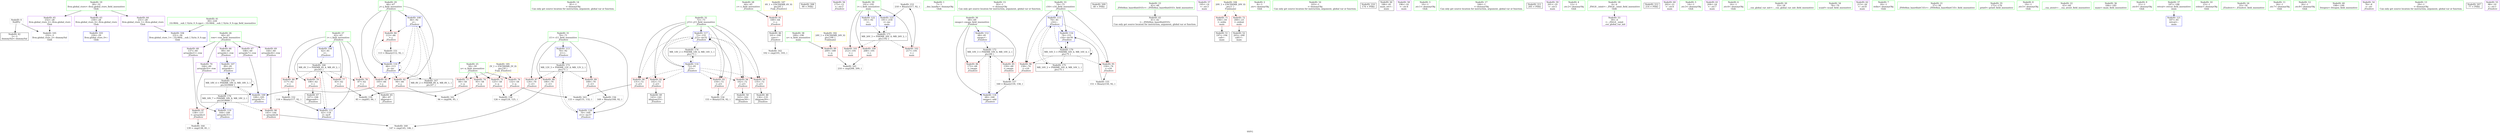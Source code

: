 digraph "SVFG" {
	label="SVFG";

	Node0x5560f053b040 [shape=record,color=grey,label="{NodeID: 0\nNullPtr}"];
	Node0x5560f053b040 -> Node0x5560f0553330[style=solid];
	Node0x5560f053b040 -> Node0x5560f0554020[style=solid];
	Node0x5560f0553940 [shape=record,color=red,label="{NodeID: 97\n138\<--137\n\<--arrayidx21\n_Z5solvev\n}"];
	Node0x5560f0553940 -> Node0x5560f055bf70[style=solid];
	Node0x5560f0551b10 [shape=record,color=green,label="{NodeID: 14\n81\<--1\n\<--dummyObj\nCan only get source location for instruction, argument, global var or function.}"];
	Node0x5560f0554530 [shape=record,color=blue,label="{NodeID: 111\n62\<--118\ni\<--inc9\n_Z5solvev\n}"];
	Node0x5560f0554530 -> Node0x5560f0560dc0[style=dashed];
	Node0x5560f05526e0 [shape=record,color=green,label="{NodeID: 28\n64\<--65\nc\<--c_field_insensitive\n_Z5solvev\n}"];
	Node0x5560f05526e0 -> Node0x5560f05563f0[style=solid];
	Node0x5560f0570480 [shape=record,color=black,label="{NodeID: 208\n99 = PHI()\n}"];
	Node0x5560f0553330 [shape=record,color=black,label="{NodeID: 42\n2\<--3\ndummyVal\<--dummyVal\n}"];
	Node0x5560f0554f10 [shape=record,color=purple,label="{NodeID: 56\n173\<--12\n\<--.str.2\n_Z5solvev\n}"];
	Node0x5560f055aef0 [shape=record,color=grey,label="{NodeID: 153\n218 = Binary(217, 92, )\n}"];
	Node0x5560f055aef0 -> Node0x5560f05596c0[style=solid];
	Node0x5560f0555b00 [shape=record,color=purple,label="{NodeID: 70\n164\<--60\narrayidx35\<--row\n_Z5solvev\n}"];
	Node0x5560f0555b00 -> Node0x5560f0559380[style=solid];
	Node0x5560f05612c0 [shape=record,color=black,label="{NodeID: 167\nMR_8V_2 = PHI(MR_8V_4, MR_8V_1, )\npts\{67 \}\n}"];
	Node0x5560f05612c0 -> Node0x5560f05542c0[style=dashed];
	Node0x5560f0556660 [shape=record,color=red,label="{NodeID: 84\n112\<--66\n\<--j\n_Z5solvev\n}"];
	Node0x5560f0556660 -> Node0x5560f055abf0[style=solid];
	Node0x5560f053b220 [shape=record,color=green,label="{NodeID: 1\n7\<--1\n__dso_handle\<--dummyObj\nGlob }"];
	Node0x5560f0553a10 [shape=record,color=red,label="{NodeID: 98\n145\<--144\n\<--arrayidx26\n_Z5solvev\n}"];
	Node0x5560f0553a10 -> Node0x5560f055b970[style=solid];
	Node0x5560f0551ba0 [shape=record,color=green,label="{NodeID: 15\n92\<--1\n\<--dummyObj\nCan only get source location for instruction, argument, global var or function.}"];
	Node0x5560f0554600 [shape=record,color=blue,label="{NodeID: 112\n68\<--81\nswaps\<--\n_Z5solvev\n}"];
	Node0x5560f0554600 -> Node0x5560f0562bc0[style=dashed];
	Node0x5560f05527b0 [shape=record,color=green,label="{NodeID: 29\n66\<--67\nj\<--j_field_insensitive\n_Z5solvev\n}"];
	Node0x5560f05527b0 -> Node0x5560f05564c0[style=solid];
	Node0x5560f05527b0 -> Node0x5560f0556590[style=solid];
	Node0x5560f05527b0 -> Node0x5560f0556660[style=solid];
	Node0x5560f05527b0 -> Node0x5560f05542c0[style=solid];
	Node0x5560f05527b0 -> Node0x5560f0554460[style=solid];
	Node0x5560f0570580 [shape=record,color=black,label="{NodeID: 209\n40 = PHI()\n}"];
	Node0x5560f0553430 [shape=record,color=black,label="{NodeID: 43\n41\<--42\n\<--_ZNSt8ios_base4InitD1Ev\nCan only get source location for instruction, argument, global var or function.}"];
	Node0x5560f0554fe0 [shape=record,color=purple,label="{NodeID: 57\n195\<--14\n\<--.str.3\nmain\n}"];
	Node0x5560f055b070 [shape=record,color=grey,label="{NodeID: 154\n155 = Binary(154, 92, )\n}"];
	Node0x5560f055b070 -> Node0x5560f05591e0[style=solid];
	Node0x5560f0555bd0 [shape=record,color=red,label="{NodeID: 71\n194\<--18\n\<--stdin\nmain\n}"];
	Node0x5560f0555bd0 -> Node0x5560f0554b00[style=solid];
	Node0x5560f0556730 [shape=record,color=red,label="{NodeID: 85\n159\<--68\n\<--swaps\n_Z5solvev\n}"];
	Node0x5560f0556730 -> Node0x5560f055b4f0[style=solid];
	Node0x5560f053be00 [shape=record,color=green,label="{NodeID: 2\n8\<--1\n.str\<--dummyObj\nGlob }"];
	Node0x5560f05663e0 [shape=record,color=yellow,style=double,label="{NodeID: 182\n24V_1 = ENCHI(MR_24V_0)\npts\{190 \}\nFun[main]}"];
	Node0x5560f05663e0 -> Node0x5560f0553ae0[style=dashed];
	Node0x5560f0553ae0 [shape=record,color=red,label="{NodeID: 99\n209\<--189\n\<--n\nmain\n}"];
	Node0x5560f0553ae0 -> Node0x5560f055c0f0[style=solid];
	Node0x5560f0551c30 [shape=record,color=green,label="{NodeID: 16\n103\<--1\n\<--dummyObj\nCan only get source location for instruction, argument, global var or function.}"];
	Node0x5560f05546d0 [shape=record,color=blue,label="{NodeID: 113\n70\<--92\ni11\<--\n_Z5solvev\n}"];
	Node0x5560f05546d0 -> Node0x5560f05630c0[style=dashed];
	Node0x5560f0552880 [shape=record,color=green,label="{NodeID: 30\n68\<--69\nswaps\<--swaps_field_insensitive\n_Z5solvev\n}"];
	Node0x5560f0552880 -> Node0x5560f0556730[style=solid];
	Node0x5560f0552880 -> Node0x5560f0556800[style=solid];
	Node0x5560f0552880 -> Node0x5560f0554600[style=solid];
	Node0x5560f0552880 -> Node0x5560f05592b0[style=solid];
	Node0x5560f0570680 [shape=record,color=black,label="{NodeID: 210\n174 = PHI()\n}"];
	Node0x5560f0553530 [shape=record,color=black,label="{NodeID: 44\n186\<--81\nmain_ret\<--\nmain\n}"];
	Node0x5560f05550b0 [shape=record,color=purple,label="{NodeID: 58\n196\<--16\n\<--.str.4\nmain\n}"];
	Node0x5560f055b1f0 [shape=record,color=grey,label="{NodeID: 155\n151 = Binary(150, 92, )\n}"];
	Node0x5560f055b1f0 -> Node0x5560f0559110[style=solid];
	Node0x5560f0555ca0 [shape=record,color=red,label="{NodeID: 72\n200\<--23\n\<--stdout\nmain\n}"];
	Node0x5560f0555ca0 -> Node0x5560f0554bd0[style=solid];
	Node0x5560f0556800 [shape=record,color=red,label="{NodeID: 86\n172\<--68\n\<--swaps\n_Z5solvev\n}"];
	Node0x5560f053b3b0 [shape=record,color=green,label="{NodeID: 3\n10\<--1\n.str.1\<--dummyObj\nGlob }"];
	Node0x5560f0553bb0 [shape=record,color=red,label="{NodeID: 100\n208\<--191\n\<--i\nmain\n}"];
	Node0x5560f0553bb0 -> Node0x5560f055c0f0[style=solid];
	Node0x5560f0551d00 [shape=record,color=green,label="{NodeID: 17\n166\<--1\n\<--dummyObj\nCan only get source location for instruction, argument, global var or function.}"];
	Node0x5560f05547a0 [shape=record,color=blue,label="{NodeID: 114\n72\<--81\nj15\<--\n_Z5solvev\n}"];
	Node0x5560f05547a0 -> Node0x5560f0556b40[style=dashed];
	Node0x5560f05547a0 -> Node0x5560f0556c10[style=dashed];
	Node0x5560f05547a0 -> Node0x5560f0556ce0[style=dashed];
	Node0x5560f05547a0 -> Node0x5560f0556db0[style=dashed];
	Node0x5560f05547a0 -> Node0x5560f0556e80[style=dashed];
	Node0x5560f05547a0 -> Node0x5560f05591e0[style=dashed];
	Node0x5560f05547a0 -> Node0x5560f05635c0[style=dashed];
	Node0x5560f0552950 [shape=record,color=green,label="{NodeID: 31\n70\<--71\ni11\<--i11_field_insensitive\n_Z5solvev\n}"];
	Node0x5560f0552950 -> Node0x5560f05568d0[style=solid];
	Node0x5560f0552950 -> Node0x5560f05569a0[style=solid];
	Node0x5560f0552950 -> Node0x5560f0556a70[style=solid];
	Node0x5560f0552950 -> Node0x5560f05546d0[style=solid];
	Node0x5560f0552950 -> Node0x5560f0559450[style=solid];
	Node0x5560f0570e80 [shape=record,color=black,label="{NodeID: 211\n205 = PHI()\n}"];
	Node0x5560f0553600 [shape=record,color=black,label="{NodeID: 45\n88\<--87\nidxprom\<--\n_Z5solvev\n}"];
	Node0x5560f0555180 [shape=record,color=purple,label="{NodeID: 59\n201\<--19\n\<--.str.5\nmain\n}"];
	Node0x5560f055b370 [shape=record,color=grey,label="{NodeID: 156\n169 = Binary(168, 92, )\n}"];
	Node0x5560f055b370 -> Node0x5560f0559450[style=solid];
	Node0x5560f0555d70 [shape=record,color=red,label="{NodeID: 73\n84\<--58\n\<--n\n_Z5solvev\n}"];
	Node0x5560f0555d70 -> Node0x5560f055b7f0[style=solid];
	Node0x5560f05621c0 [shape=record,color=black,label="{NodeID: 170\nMR_18V_4 = PHI(MR_18V_6, MR_18V_3, )\npts\{610000 \}\n}"];
	Node0x5560f05621c0 -> Node0x5560f05541f0[style=dashed];
	Node0x5560f05621c0 -> Node0x5560f0554390[style=dashed];
	Node0x5560f05621c0 -> Node0x5560f05621c0[style=dashed];
	Node0x5560f05621c0 -> Node0x5560f0563fc0[style=dashed];
	Node0x5560f05568d0 [shape=record,color=red,label="{NodeID: 87\n124\<--70\n\<--i11\n_Z5solvev\n}"];
	Node0x5560f05568d0 -> Node0x5560f055b670[style=solid];
	Node0x5560f053b440 [shape=record,color=green,label="{NodeID: 4\n12\<--1\n.str.2\<--dummyObj\nGlob }"];
	Node0x5560f05665a0 [shape=record,color=yellow,style=double,label="{NodeID: 184\n20V_1 = ENCHI(MR_20V_0)\npts\{1 \}\nFun[main]}"];
	Node0x5560f05665a0 -> Node0x5560f0555bd0[style=dashed];
	Node0x5560f05665a0 -> Node0x5560f0555ca0[style=dashed];
	Node0x5560f0553c80 [shape=record,color=red,label="{NodeID: 101\n212\<--191\n\<--i\nmain\n}"];
	Node0x5560f0551dd0 [shape=record,color=green,label="{NodeID: 18\n4\<--6\n_ZStL8__ioinit\<--_ZStL8__ioinit_field_insensitive\nGlob }"];
	Node0x5560f0551dd0 -> Node0x5560f0554ca0[style=solid];
	Node0x5560f0559040 [shape=record,color=blue,label="{NodeID: 115\n74\<--81\nc16\<--\n_Z5solvev\n}"];
	Node0x5560f0559040 -> Node0x5560f0556f50[style=dashed];
	Node0x5560f0559040 -> Node0x5560f0553870[style=dashed];
	Node0x5560f0559040 -> Node0x5560f0559110[style=dashed];
	Node0x5560f0559040 -> Node0x5560f0563ac0[style=dashed];
	Node0x5560f0559040 -> Node0x5560f0564ec0[style=dashed];
	Node0x5560f0552a20 [shape=record,color=green,label="{NodeID: 32\n72\<--73\nj15\<--j15_field_insensitive\n_Z5solvev\n}"];
	Node0x5560f0552a20 -> Node0x5560f0556b40[style=solid];
	Node0x5560f0552a20 -> Node0x5560f0556c10[style=solid];
	Node0x5560f0552a20 -> Node0x5560f0556ce0[style=solid];
	Node0x5560f0552a20 -> Node0x5560f0556db0[style=solid];
	Node0x5560f0552a20 -> Node0x5560f0556e80[style=solid];
	Node0x5560f0552a20 -> Node0x5560f05547a0[style=solid];
	Node0x5560f0552a20 -> Node0x5560f05591e0[style=solid];
	Node0x5560f0570f80 [shape=record,color=black,label="{NodeID: 212\n214 = PHI()\n}"];
	Node0x5560f05536d0 [shape=record,color=black,label="{NodeID: 46\n101\<--100\nconv\<--\n_Z5solvev\n}"];
	Node0x5560f05536d0 -> Node0x5560f055bc70[style=solid];
	Node0x5560f0555250 [shape=record,color=purple,label="{NodeID: 60\n202\<--21\n\<--.str.6\nmain\n}"];
	Node0x5560f055b4f0 [shape=record,color=grey,label="{NodeID: 157\n160 = Binary(159, 158, )\n}"];
	Node0x5560f055b4f0 -> Node0x5560f05592b0[style=solid];
	Node0x5560f0555e40 [shape=record,color=red,label="{NodeID: 74\n95\<--58\n\<--n\n_Z5solvev\n}"];
	Node0x5560f0555e40 -> Node0x5560f055baf0[style=solid];
	Node0x5560f05626c0 [shape=record,color=black,label="{NodeID: 171\nMR_26V_3 = PHI(MR_26V_4, MR_26V_2, )\npts\{192 \}\n}"];
	Node0x5560f05626c0 -> Node0x5560f0553bb0[style=dashed];
	Node0x5560f05626c0 -> Node0x5560f0553c80[style=dashed];
	Node0x5560f05626c0 -> Node0x5560f0553d50[style=dashed];
	Node0x5560f05626c0 -> Node0x5560f05596c0[style=dashed];
	Node0x5560f05569a0 [shape=record,color=red,label="{NodeID: 88\n146\<--70\n\<--i11\n_Z5solvev\n}"];
	Node0x5560f05569a0 -> Node0x5560f055b970[style=solid];
	Node0x5560f053bbb0 [shape=record,color=green,label="{NodeID: 5\n14\<--1\n.str.3\<--dummyObj\nGlob }"];
	Node0x5560f0566680 [shape=record,color=yellow,style=double,label="{NodeID: 185\n2V_1 = ENCHI(MR_2V_0)\npts\{59 \}\nFun[_Z5solvev]}"];
	Node0x5560f0566680 -> Node0x5560f0555d70[style=dashed];
	Node0x5560f0566680 -> Node0x5560f0555e40[style=dashed];
	Node0x5560f0566680 -> Node0x5560f0555f10[style=dashed];
	Node0x5560f0566680 -> Node0x5560f0555fe0[style=dashed];
	Node0x5560f0553d50 [shape=record,color=red,label="{NodeID: 102\n217\<--191\n\<--i\nmain\n}"];
	Node0x5560f0553d50 -> Node0x5560f055aef0[style=solid];
	Node0x5560f0551ea0 [shape=record,color=green,label="{NodeID: 19\n28\<--32\nllvm.global_ctors\<--llvm.global_ctors_field_insensitive\nGlob }"];
	Node0x5560f0551ea0 -> Node0x5560f05554c0[style=solid];
	Node0x5560f0551ea0 -> Node0x5560f05555c0[style=solid];
	Node0x5560f0551ea0 -> Node0x5560f05556c0[style=solid];
	Node0x5560f0559110 [shape=record,color=blue,label="{NodeID: 116\n74\<--151\nc16\<--inc30\n_Z5solvev\n}"];
	Node0x5560f0559110 -> Node0x5560f0564ec0[style=dashed];
	Node0x5560f0552af0 [shape=record,color=green,label="{NodeID: 33\n74\<--75\nc16\<--c16_field_insensitive\n_Z5solvev\n}"];
	Node0x5560f0552af0 -> Node0x5560f0556f50[style=solid];
	Node0x5560f0552af0 -> Node0x5560f0553870[style=solid];
	Node0x5560f0552af0 -> Node0x5560f0559040[style=solid];
	Node0x5560f0552af0 -> Node0x5560f0559110[style=solid];
	Node0x5560f05537a0 [shape=record,color=black,label="{NodeID: 47\n107\<--106\nidxprom6\<--\n_Z5solvev\n}"];
	Node0x5560f0555320 [shape=record,color=purple,label="{NodeID: 61\n204\<--24\n\<--.str.7\nmain\n}"];
	Node0x5560f055b670 [shape=record,color=grey,label="{NodeID: 158\n126 = cmp(124, 125, )\n}"];
	Node0x5560f0555f10 [shape=record,color=red,label="{NodeID: 75\n125\<--58\n\<--n\n_Z5solvev\n}"];
	Node0x5560f0555f10 -> Node0x5560f055b670[style=solid];
	Node0x5560f0562bc0 [shape=record,color=black,label="{NodeID: 172\nMR_10V_3 = PHI(MR_10V_4, MR_10V_2, )\npts\{69 \}\n}"];
	Node0x5560f0562bc0 -> Node0x5560f0556730[style=dashed];
	Node0x5560f0562bc0 -> Node0x5560f0556800[style=dashed];
	Node0x5560f0562bc0 -> Node0x5560f05592b0[style=dashed];
	Node0x5560f0556a70 [shape=record,color=red,label="{NodeID: 89\n168\<--70\n\<--i11\n_Z5solvev\n}"];
	Node0x5560f0556a70 -> Node0x5560f055b370[style=solid];
	Node0x5560f053bc40 [shape=record,color=green,label="{NodeID: 6\n16\<--1\n.str.4\<--dummyObj\nGlob }"];
	Node0x5560f0553e20 [shape=record,color=blue,label="{NodeID: 103\n230\<--29\nllvm.global_ctors_0\<--\nGlob }"];
	Node0x5560f0551f70 [shape=record,color=green,label="{NodeID: 20\n33\<--34\n__cxx_global_var_init\<--__cxx_global_var_init_field_insensitive\n}"];
	Node0x5560f05591e0 [shape=record,color=blue,label="{NodeID: 117\n72\<--155\nj15\<--inc32\n_Z5solvev\n}"];
	Node0x5560f05591e0 -> Node0x5560f0556b40[style=dashed];
	Node0x5560f05591e0 -> Node0x5560f0556c10[style=dashed];
	Node0x5560f05591e0 -> Node0x5560f0556ce0[style=dashed];
	Node0x5560f05591e0 -> Node0x5560f0556db0[style=dashed];
	Node0x5560f05591e0 -> Node0x5560f0556e80[style=dashed];
	Node0x5560f05591e0 -> Node0x5560f05591e0[style=dashed];
	Node0x5560f05591e0 -> Node0x5560f05635c0[style=dashed];
	Node0x5560f0552bc0 [shape=record,color=green,label="{NodeID: 34\n78\<--79\nscanf\<--scanf_field_insensitive\n}"];
	Node0x5560f0554890 [shape=record,color=black,label="{NodeID: 48\n136\<--135\nidxprom20\<--\n_Z5solvev\n}"];
	Node0x5560f05553f0 [shape=record,color=purple,label="{NodeID: 62\n213\<--26\n\<--.str.8\nmain\n}"];
	Node0x5560f055b7f0 [shape=record,color=grey,label="{NodeID: 159\n85 = cmp(83, 84, )\n}"];
	Node0x5560f0555fe0 [shape=record,color=red,label="{NodeID: 76\n132\<--58\n\<--n\n_Z5solvev\n}"];
	Node0x5560f0555fe0 -> Node0x5560f055bdf0[style=solid];
	Node0x5560f05630c0 [shape=record,color=black,label="{NodeID: 173\nMR_12V_3 = PHI(MR_12V_4, MR_12V_2, )\npts\{71 \}\n}"];
	Node0x5560f05630c0 -> Node0x5560f05568d0[style=dashed];
	Node0x5560f05630c0 -> Node0x5560f05569a0[style=dashed];
	Node0x5560f05630c0 -> Node0x5560f0556a70[style=dashed];
	Node0x5560f05630c0 -> Node0x5560f0559450[style=dashed];
	Node0x5560f0556b40 [shape=record,color=red,label="{NodeID: 90\n131\<--72\n\<--j15\n_Z5solvev\n}"];
	Node0x5560f0556b40 -> Node0x5560f055bdf0[style=solid];
	Node0x5560f0551720 [shape=record,color=green,label="{NodeID: 7\n18\<--1\nstdin\<--dummyObj\nGlob }"];
	Node0x5560f0566870 [shape=record,color=yellow,style=double,label="{NodeID: 187\n6V_1 = ENCHI(MR_6V_0)\npts\{65 \}\nFun[_Z5solvev]}"];
	Node0x5560f0566870 -> Node0x5560f05563f0[style=dashed];
	Node0x5560f0553f20 [shape=record,color=blue,label="{NodeID: 104\n231\<--30\nllvm.global_ctors_1\<--_GLOBAL__sub_I_Vytis_0_0.cpp\nGlob }"];
	Node0x5560f0552070 [shape=record,color=green,label="{NodeID: 21\n37\<--38\n_ZNSt8ios_base4InitC1Ev\<--_ZNSt8ios_base4InitC1Ev_field_insensitive\n}"];
	Node0x5560f05592b0 [shape=record,color=blue,label="{NodeID: 118\n68\<--160\nswaps\<--add\n_Z5solvev\n}"];
	Node0x5560f05592b0 -> Node0x5560f0562bc0[style=dashed];
	Node0x5560f0552cc0 [shape=record,color=green,label="{NodeID: 35\n175\<--176\nprintf\<--printf_field_insensitive\n}"];
	Node0x5560f0554960 [shape=record,color=black,label="{NodeID: 49\n143\<--142\nidxprom25\<--\n_Z5solvev\n}"];
	Node0x5560f05554c0 [shape=record,color=purple,label="{NodeID: 63\n230\<--28\nllvm.global_ctors_0\<--llvm.global_ctors\nGlob }"];
	Node0x5560f05554c0 -> Node0x5560f0553e20[style=solid];
	Node0x5560f055b970 [shape=record,color=grey,label="{NodeID: 160\n147 = cmp(145, 146, )\n}"];
	Node0x5560f05560b0 [shape=record,color=red,label="{NodeID: 77\n83\<--62\n\<--i\n_Z5solvev\n}"];
	Node0x5560f05560b0 -> Node0x5560f055b7f0[style=solid];
	Node0x5560f05635c0 [shape=record,color=black,label="{NodeID: 174\nMR_14V_2 = PHI(MR_14V_4, MR_14V_1, )\npts\{73 \}\n}"];
	Node0x5560f05635c0 -> Node0x5560f05547a0[style=dashed];
	Node0x5560f0556c10 [shape=record,color=red,label="{NodeID: 91\n135\<--72\n\<--j15\n_Z5solvev\n}"];
	Node0x5560f0556c10 -> Node0x5560f0554890[style=solid];
	Node0x5560f05517b0 [shape=record,color=green,label="{NodeID: 8\n19\<--1\n.str.5\<--dummyObj\nGlob }"];
	Node0x5560f0554020 [shape=record,color=blue, style = dotted,label="{NodeID: 105\n232\<--3\nllvm.global_ctors_2\<--dummyVal\nGlob }"];
	Node0x5560f0552170 [shape=record,color=green,label="{NodeID: 22\n43\<--44\n__cxa_atexit\<--__cxa_atexit_field_insensitive\n}"];
	Node0x5560f0559380 [shape=record,color=blue,label="{NodeID: 119\n164\<--166\narrayidx35\<--\n_Z5solvev\n}"];
	Node0x5560f0559380 -> Node0x5560f0563fc0[style=dashed];
	Node0x5560f0552dc0 [shape=record,color=green,label="{NodeID: 36\n184\<--185\nmain\<--main_field_insensitive\n}"];
	Node0x5560f0554a30 [shape=record,color=black,label="{NodeID: 50\n163\<--162\nidxprom34\<--\n_Z5solvev\n}"];
	Node0x5560f05555c0 [shape=record,color=purple,label="{NodeID: 64\n231\<--28\nllvm.global_ctors_1\<--llvm.global_ctors\nGlob }"];
	Node0x5560f05555c0 -> Node0x5560f0553f20[style=solid];
	Node0x5560f055baf0 [shape=record,color=grey,label="{NodeID: 161\n96 = cmp(94, 95, )\n}"];
	Node0x5560f0556180 [shape=record,color=red,label="{NodeID: 78\n87\<--62\n\<--i\n_Z5solvev\n}"];
	Node0x5560f0556180 -> Node0x5560f0553600[style=solid];
	Node0x5560f0563ac0 [shape=record,color=black,label="{NodeID: 175\nMR_16V_2 = PHI(MR_16V_4, MR_16V_1, )\npts\{75 \}\n}"];
	Node0x5560f0563ac0 -> Node0x5560f0559040[style=dashed];
	Node0x5560f0556ce0 [shape=record,color=red,label="{NodeID: 92\n142\<--72\n\<--j15\n_Z5solvev\n}"];
	Node0x5560f0556ce0 -> Node0x5560f0554960[style=solid];
	Node0x5560f0551840 [shape=record,color=green,label="{NodeID: 9\n21\<--1\n.str.6\<--dummyObj\nGlob }"];
	Node0x5560f0554120 [shape=record,color=blue,label="{NodeID: 106\n62\<--81\ni\<--\n_Z5solvev\n}"];
	Node0x5560f0554120 -> Node0x5560f0560dc0[style=dashed];
	Node0x5560f0552270 [shape=record,color=green,label="{NodeID: 23\n42\<--48\n_ZNSt8ios_base4InitD1Ev\<--_ZNSt8ios_base4InitD1Ev_field_insensitive\n}"];
	Node0x5560f0552270 -> Node0x5560f0553430[style=solid];
	Node0x5560f0559450 [shape=record,color=blue,label="{NodeID: 120\n70\<--169\ni11\<--inc37\n_Z5solvev\n}"];
	Node0x5560f0559450 -> Node0x5560f05630c0[style=dashed];
	Node0x5560f0552ec0 [shape=record,color=green,label="{NodeID: 37\n187\<--188\nretval\<--retval_field_insensitive\nmain\n}"];
	Node0x5560f0552ec0 -> Node0x5560f0559520[style=solid];
	Node0x5560f0554b00 [shape=record,color=black,label="{NodeID: 51\n197\<--194\ncall\<--\nmain\n}"];
	Node0x5560f05556c0 [shape=record,color=purple,label="{NodeID: 65\n232\<--28\nllvm.global_ctors_2\<--llvm.global_ctors\nGlob }"];
	Node0x5560f05556c0 -> Node0x5560f0554020[style=solid];
	Node0x5560f055bc70 [shape=record,color=grey,label="{NodeID: 162\n102 = cmp(101, 103, )\n}"];
	Node0x5560f0556250 [shape=record,color=red,label="{NodeID: 79\n106\<--62\n\<--i\n_Z5solvev\n}"];
	Node0x5560f0556250 -> Node0x5560f05537a0[style=solid];
	Node0x5560f0563fc0 [shape=record,color=black,label="{NodeID: 176\nMR_18V_7 = PHI(MR_18V_8, MR_18V_2, )\npts\{610000 \}\n}"];
	Node0x5560f0563fc0 -> Node0x5560f0553940[style=dashed];
	Node0x5560f0563fc0 -> Node0x5560f0553a10[style=dashed];
	Node0x5560f0563fc0 -> Node0x5560f0559380[style=dashed];
	Node0x5560f0556db0 [shape=record,color=red,label="{NodeID: 93\n154\<--72\n\<--j15\n_Z5solvev\n}"];
	Node0x5560f0556db0 -> Node0x5560f055b070[style=solid];
	Node0x5560f05518d0 [shape=record,color=green,label="{NodeID: 10\n23\<--1\nstdout\<--dummyObj\nGlob }"];
	Node0x5560f05541f0 [shape=record,color=blue,label="{NodeID: 107\n89\<--81\narrayidx\<--\n_Z5solvev\n}"];
	Node0x5560f05541f0 -> Node0x5560f05621c0[style=dashed];
	Node0x5560f0552370 [shape=record,color=green,label="{NodeID: 24\n55\<--56\n_Z5solvev\<--_Z5solvev_field_insensitive\n}"];
	Node0x5560f0559520 [shape=record,color=blue,label="{NodeID: 121\n187\<--81\nretval\<--\nmain\n}"];
	Node0x5560f0552f90 [shape=record,color=green,label="{NodeID: 38\n189\<--190\nn\<--n_field_insensitive\nmain\n}"];
	Node0x5560f0552f90 -> Node0x5560f0553ae0[style=solid];
	Node0x5560f0554bd0 [shape=record,color=black,label="{NodeID: 52\n203\<--200\ncall1\<--\nmain\n}"];
	Node0x5560f05557c0 [shape=record,color=purple,label="{NodeID: 66\n89\<--60\narrayidx\<--row\n_Z5solvev\n}"];
	Node0x5560f05557c0 -> Node0x5560f05541f0[style=solid];
	Node0x5560f055bdf0 [shape=record,color=grey,label="{NodeID: 163\n133 = cmp(131, 132, )\n}"];
	Node0x5560f0556320 [shape=record,color=red,label="{NodeID: 80\n117\<--62\n\<--i\n_Z5solvev\n}"];
	Node0x5560f0556320 -> Node0x5560f055ad70[style=solid];
	Node0x5560f0556e80 [shape=record,color=red,label="{NodeID: 94\n162\<--72\n\<--j15\n_Z5solvev\n}"];
	Node0x5560f0556e80 -> Node0x5560f0554a30[style=solid];
	Node0x5560f0551960 [shape=record,color=green,label="{NodeID: 11\n24\<--1\n.str.7\<--dummyObj\nGlob }"];
	Node0x5560f05542c0 [shape=record,color=blue,label="{NodeID: 108\n66\<--92\nj\<--\n_Z5solvev\n}"];
	Node0x5560f05542c0 -> Node0x5560f05564c0[style=dashed];
	Node0x5560f05542c0 -> Node0x5560f0556590[style=dashed];
	Node0x5560f05542c0 -> Node0x5560f0556660[style=dashed];
	Node0x5560f05542c0 -> Node0x5560f0554460[style=dashed];
	Node0x5560f05542c0 -> Node0x5560f05612c0[style=dashed];
	Node0x5560f0552470 [shape=record,color=green,label="{NodeID: 25\n58\<--59\nn\<--n_field_insensitive\n_Z5solvev\n}"];
	Node0x5560f0552470 -> Node0x5560f0555d70[style=solid];
	Node0x5560f0552470 -> Node0x5560f0555e40[style=solid];
	Node0x5560f0552470 -> Node0x5560f0555f10[style=solid];
	Node0x5560f0552470 -> Node0x5560f0555fe0[style=solid];
	Node0x5560f05595f0 [shape=record,color=blue,label="{NodeID: 122\n191\<--92\ni\<--\nmain\n}"];
	Node0x5560f05595f0 -> Node0x5560f05626c0[style=dashed];
	Node0x5560f0553060 [shape=record,color=green,label="{NodeID: 39\n191\<--192\ni\<--i_field_insensitive\nmain\n}"];
	Node0x5560f0553060 -> Node0x5560f0553bb0[style=solid];
	Node0x5560f0553060 -> Node0x5560f0553c80[style=solid];
	Node0x5560f0553060 -> Node0x5560f0553d50[style=solid];
	Node0x5560f0553060 -> Node0x5560f05595f0[style=solid];
	Node0x5560f0553060 -> Node0x5560f05596c0[style=solid];
	Node0x5560f0554ca0 [shape=record,color=purple,label="{NodeID: 53\n39\<--4\n\<--_ZStL8__ioinit\n__cxx_global_var_init\n}"];
	Node0x5560f0555890 [shape=record,color=purple,label="{NodeID: 67\n108\<--60\narrayidx7\<--row\n_Z5solvev\n}"];
	Node0x5560f0555890 -> Node0x5560f0554390[style=solid];
	Node0x5560f055bf70 [shape=record,color=grey,label="{NodeID: 164\n139 = cmp(138, 81, )\n}"];
	Node0x5560f05563f0 [shape=record,color=red,label="{NodeID: 81\n100\<--64\n\<--c\n_Z5solvev\n}"];
	Node0x5560f05563f0 -> Node0x5560f05536d0[style=solid];
	Node0x5560f0556f50 [shape=record,color=red,label="{NodeID: 95\n150\<--74\n\<--c16\n_Z5solvev\n}"];
	Node0x5560f0556f50 -> Node0x5560f055b1f0[style=solid];
	Node0x5560f05519f0 [shape=record,color=green,label="{NodeID: 12\n26\<--1\n.str.8\<--dummyObj\nGlob }"];
	Node0x5560f0554390 [shape=record,color=blue,label="{NodeID: 109\n108\<--105\narrayidx7\<--\n_Z5solvev\n}"];
	Node0x5560f0554390 -> Node0x5560f05621c0[style=dashed];
	Node0x5560f0552540 [shape=record,color=green,label="{NodeID: 26\n60\<--61\nrow\<--row_field_insensitive\n_Z5solvev\n}"];
	Node0x5560f0552540 -> Node0x5560f05557c0[style=solid];
	Node0x5560f0552540 -> Node0x5560f0555890[style=solid];
	Node0x5560f0552540 -> Node0x5560f0555960[style=solid];
	Node0x5560f0552540 -> Node0x5560f0555a30[style=solid];
	Node0x5560f0552540 -> Node0x5560f0555b00[style=solid];
	Node0x5560f05596c0 [shape=record,color=blue,label="{NodeID: 123\n191\<--218\ni\<--inc\nmain\n}"];
	Node0x5560f05596c0 -> Node0x5560f05626c0[style=dashed];
	Node0x5560f0553130 [shape=record,color=green,label="{NodeID: 40\n198\<--199\nfreopen\<--freopen_field_insensitive\n}"];
	Node0x5560f0554d70 [shape=record,color=purple,label="{NodeID: 54\n76\<--8\n\<--.str\n_Z5solvev\n}"];
	Node0x5560f055abf0 [shape=record,color=grey,label="{NodeID: 151\n113 = Binary(112, 92, )\n}"];
	Node0x5560f055abf0 -> Node0x5560f0554460[style=solid];
	Node0x5560f0555960 [shape=record,color=purple,label="{NodeID: 68\n137\<--60\narrayidx21\<--row\n_Z5solvev\n}"];
	Node0x5560f0555960 -> Node0x5560f0553940[style=solid];
	Node0x5560f055c0f0 [shape=record,color=grey,label="{NodeID: 165\n210 = cmp(208, 209, )\n}"];
	Node0x5560f05564c0 [shape=record,color=red,label="{NodeID: 82\n94\<--66\n\<--j\n_Z5solvev\n}"];
	Node0x5560f05564c0 -> Node0x5560f055baf0[style=solid];
	Node0x5560f0564ec0 [shape=record,color=black,label="{NodeID: 179\nMR_16V_5 = PHI(MR_16V_6, MR_16V_4, )\npts\{75 \}\n}"];
	Node0x5560f0564ec0 -> Node0x5560f0556f50[style=dashed];
	Node0x5560f0564ec0 -> Node0x5560f0553870[style=dashed];
	Node0x5560f0564ec0 -> Node0x5560f0559110[style=dashed];
	Node0x5560f0564ec0 -> Node0x5560f0563ac0[style=dashed];
	Node0x5560f0564ec0 -> Node0x5560f0564ec0[style=dashed];
	Node0x5560f0553870 [shape=record,color=red,label="{NodeID: 96\n158\<--74\n\<--c16\n_Z5solvev\n}"];
	Node0x5560f0553870 -> Node0x5560f055b4f0[style=solid];
	Node0x5560f0551a80 [shape=record,color=green,label="{NodeID: 13\n29\<--1\n\<--dummyObj\nCan only get source location for instruction, argument, global var or function.}"];
	Node0x5560f0554460 [shape=record,color=blue,label="{NodeID: 110\n66\<--113\nj\<--inc\n_Z5solvev\n}"];
	Node0x5560f0554460 -> Node0x5560f05564c0[style=dashed];
	Node0x5560f0554460 -> Node0x5560f0556590[style=dashed];
	Node0x5560f0554460 -> Node0x5560f0556660[style=dashed];
	Node0x5560f0554460 -> Node0x5560f0554460[style=dashed];
	Node0x5560f0554460 -> Node0x5560f05612c0[style=dashed];
	Node0x5560f0552610 [shape=record,color=green,label="{NodeID: 27\n62\<--63\ni\<--i_field_insensitive\n_Z5solvev\n}"];
	Node0x5560f0552610 -> Node0x5560f05560b0[style=solid];
	Node0x5560f0552610 -> Node0x5560f0556180[style=solid];
	Node0x5560f0552610 -> Node0x5560f0556250[style=solid];
	Node0x5560f0552610 -> Node0x5560f0556320[style=solid];
	Node0x5560f0552610 -> Node0x5560f0554120[style=solid];
	Node0x5560f0552610 -> Node0x5560f0554530[style=solid];
	Node0x5560f034fd90 [shape=record,color=black,label="{NodeID: 207\n77 = PHI()\n}"];
	Node0x5560f0553230 [shape=record,color=green,label="{NodeID: 41\n30\<--226\n_GLOBAL__sub_I_Vytis_0_0.cpp\<--_GLOBAL__sub_I_Vytis_0_0.cpp_field_insensitive\n}"];
	Node0x5560f0553230 -> Node0x5560f0553f20[style=solid];
	Node0x5560f0554e40 [shape=record,color=purple,label="{NodeID: 55\n98\<--10\n\<--.str.1\n_Z5solvev\n}"];
	Node0x5560f055ad70 [shape=record,color=grey,label="{NodeID: 152\n118 = Binary(117, 92, )\n}"];
	Node0x5560f055ad70 -> Node0x5560f0554530[style=solid];
	Node0x5560f0555a30 [shape=record,color=purple,label="{NodeID: 69\n144\<--60\narrayidx26\<--row\n_Z5solvev\n}"];
	Node0x5560f0555a30 -> Node0x5560f0553a10[style=solid];
	Node0x5560f0560dc0 [shape=record,color=black,label="{NodeID: 166\nMR_4V_3 = PHI(MR_4V_4, MR_4V_2, )\npts\{63 \}\n}"];
	Node0x5560f0560dc0 -> Node0x5560f05560b0[style=dashed];
	Node0x5560f0560dc0 -> Node0x5560f0556180[style=dashed];
	Node0x5560f0560dc0 -> Node0x5560f0556250[style=dashed];
	Node0x5560f0560dc0 -> Node0x5560f0556320[style=dashed];
	Node0x5560f0560dc0 -> Node0x5560f0554530[style=dashed];
	Node0x5560f0556590 [shape=record,color=red,label="{NodeID: 83\n105\<--66\n\<--j\n_Z5solvev\n}"];
	Node0x5560f0556590 -> Node0x5560f0554390[style=solid];
}
